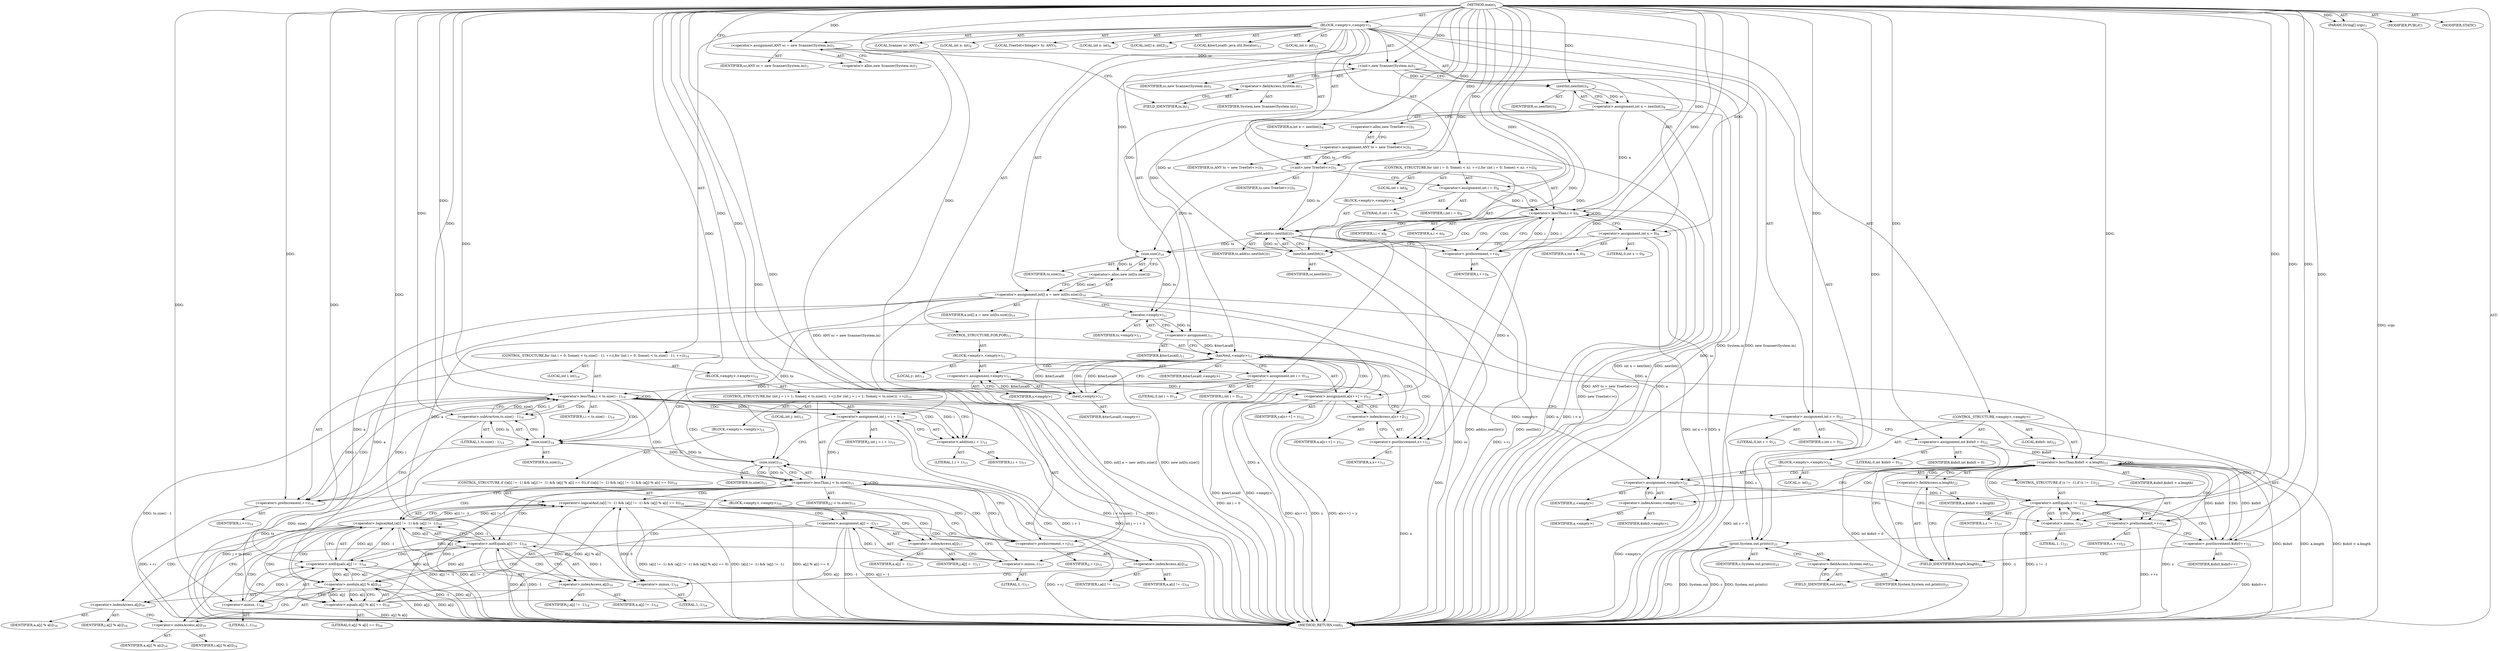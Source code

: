 digraph "main" {  
"21" [label = <(METHOD,main)<SUB>1</SUB>> ]
"22" [label = <(PARAM,String[] srgs)<SUB>1</SUB>> ]
"23" [label = <(BLOCK,&lt;empty&gt;,&lt;empty&gt;)<SUB>1</SUB>> ]
"4" [label = <(LOCAL,Scanner sc: ANY)<SUB>3</SUB>> ]
"24" [label = <(&lt;operator&gt;.assignment,ANY sc = new Scanner(System.in))<SUB>3</SUB>> ]
"25" [label = <(IDENTIFIER,sc,ANY sc = new Scanner(System.in))<SUB>3</SUB>> ]
"26" [label = <(&lt;operator&gt;.alloc,new Scanner(System.in))<SUB>3</SUB>> ]
"27" [label = <(&lt;init&gt;,new Scanner(System.in))<SUB>3</SUB>> ]
"3" [label = <(IDENTIFIER,sc,new Scanner(System.in))<SUB>3</SUB>> ]
"28" [label = <(&lt;operator&gt;.fieldAccess,System.in)<SUB>3</SUB>> ]
"29" [label = <(IDENTIFIER,System,new Scanner(System.in))<SUB>3</SUB>> ]
"30" [label = <(FIELD_IDENTIFIER,in,in)<SUB>3</SUB>> ]
"31" [label = <(LOCAL,int n: int)<SUB>4</SUB>> ]
"32" [label = <(&lt;operator&gt;.assignment,int n = nextInt())<SUB>4</SUB>> ]
"33" [label = <(IDENTIFIER,n,int n = nextInt())<SUB>4</SUB>> ]
"34" [label = <(nextInt,nextInt())<SUB>4</SUB>> ]
"35" [label = <(IDENTIFIER,sc,nextInt())<SUB>4</SUB>> ]
"6" [label = <(LOCAL,TreeSet&lt;Integer&gt; ts: ANY)<SUB>5</SUB>> ]
"36" [label = <(&lt;operator&gt;.assignment,ANY ts = new TreeSet&lt;&gt;())<SUB>5</SUB>> ]
"37" [label = <(IDENTIFIER,ts,ANY ts = new TreeSet&lt;&gt;())<SUB>5</SUB>> ]
"38" [label = <(&lt;operator&gt;.alloc,new TreeSet&lt;&gt;())<SUB>5</SUB>> ]
"39" [label = <(&lt;init&gt;,new TreeSet&lt;&gt;())<SUB>5</SUB>> ]
"5" [label = <(IDENTIFIER,ts,new TreeSet&lt;&gt;())<SUB>5</SUB>> ]
"40" [label = <(CONTROL_STRUCTURE,for (int i = 0; Some(i &lt; n); ++i),for (int i = 0; Some(i &lt; n); ++i))<SUB>6</SUB>> ]
"41" [label = <(LOCAL,int i: int)<SUB>6</SUB>> ]
"42" [label = <(&lt;operator&gt;.assignment,int i = 0)<SUB>6</SUB>> ]
"43" [label = <(IDENTIFIER,i,int i = 0)<SUB>6</SUB>> ]
"44" [label = <(LITERAL,0,int i = 0)<SUB>6</SUB>> ]
"45" [label = <(&lt;operator&gt;.lessThan,i &lt; n)<SUB>6</SUB>> ]
"46" [label = <(IDENTIFIER,i,i &lt; n)<SUB>6</SUB>> ]
"47" [label = <(IDENTIFIER,n,i &lt; n)<SUB>6</SUB>> ]
"48" [label = <(&lt;operator&gt;.preIncrement,++i)<SUB>6</SUB>> ]
"49" [label = <(IDENTIFIER,i,++i)<SUB>6</SUB>> ]
"50" [label = <(BLOCK,&lt;empty&gt;,&lt;empty&gt;)<SUB>6</SUB>> ]
"51" [label = <(add,add(sc.nextInt()))<SUB>7</SUB>> ]
"52" [label = <(IDENTIFIER,ts,add(sc.nextInt()))<SUB>7</SUB>> ]
"53" [label = <(nextInt,nextInt())<SUB>7</SUB>> ]
"54" [label = <(IDENTIFIER,sc,nextInt())<SUB>7</SUB>> ]
"55" [label = <(LOCAL,int x: int)<SUB>9</SUB>> ]
"56" [label = <(&lt;operator&gt;.assignment,int x = 0)<SUB>9</SUB>> ]
"57" [label = <(IDENTIFIER,x,int x = 0)<SUB>9</SUB>> ]
"58" [label = <(LITERAL,0,int x = 0)<SUB>9</SUB>> ]
"59" [label = <(LOCAL,int[] a: int[])<SUB>10</SUB>> ]
"60" [label = <(&lt;operator&gt;.assignment,int[] a = new int[ts.size()])<SUB>10</SUB>> ]
"61" [label = <(IDENTIFIER,a,int[] a = new int[ts.size()])<SUB>10</SUB>> ]
"62" [label = <(&lt;operator&gt;.alloc,new int[ts.size()])> ]
"63" [label = <(size,size())<SUB>10</SUB>> ]
"64" [label = <(IDENTIFIER,ts,size())<SUB>10</SUB>> ]
"65" [label = <(LOCAL,$iterLocal0: java.util.Iterator)<SUB>11</SUB>> ]
"66" [label = <(&lt;operator&gt;.assignment,)<SUB>11</SUB>> ]
"67" [label = <(IDENTIFIER,$iterLocal0,)<SUB>11</SUB>> ]
"68" [label = <(iterator,&lt;empty&gt;)<SUB>11</SUB>> ]
"69" [label = <(IDENTIFIER,ts,&lt;empty&gt;)<SUB>11</SUB>> ]
"70" [label = <(CONTROL_STRUCTURE,FOR,FOR)<SUB>11</SUB>> ]
"71" [label = <(hasNext,&lt;empty&gt;)<SUB>11</SUB>> ]
"72" [label = <(IDENTIFIER,$iterLocal0,&lt;empty&gt;)> ]
"73" [label = <(BLOCK,&lt;empty&gt;,&lt;empty&gt;)<SUB>11</SUB>> ]
"74" [label = <(LOCAL,y: int)<SUB>11</SUB>> ]
"75" [label = <(&lt;operator&gt;.assignment,&lt;empty&gt;)<SUB>11</SUB>> ]
"76" [label = <(IDENTIFIER,y,&lt;empty&gt;)> ]
"77" [label = <(next,&lt;empty&gt;)<SUB>11</SUB>> ]
"78" [label = <(IDENTIFIER,$iterLocal0,&lt;empty&gt;)> ]
"79" [label = <(&lt;operator&gt;.assignment,a[x++] = y)<SUB>12</SUB>> ]
"80" [label = <(&lt;operator&gt;.indexAccess,a[x++])<SUB>12</SUB>> ]
"81" [label = <(IDENTIFIER,a,a[x++] = y)<SUB>12</SUB>> ]
"82" [label = <(&lt;operator&gt;.postIncrement,x++)<SUB>12</SUB>> ]
"83" [label = <(IDENTIFIER,x,x++)<SUB>12</SUB>> ]
"84" [label = <(IDENTIFIER,y,a[x++] = y)<SUB>12</SUB>> ]
"85" [label = <(CONTROL_STRUCTURE,for (int i = 0; Some(i &lt; ts.size() - 1); ++i),for (int i = 0; Some(i &lt; ts.size() - 1); ++i))<SUB>14</SUB>> ]
"86" [label = <(LOCAL,int i: int)<SUB>14</SUB>> ]
"87" [label = <(&lt;operator&gt;.assignment,int i = 0)<SUB>14</SUB>> ]
"88" [label = <(IDENTIFIER,i,int i = 0)<SUB>14</SUB>> ]
"89" [label = <(LITERAL,0,int i = 0)<SUB>14</SUB>> ]
"90" [label = <(&lt;operator&gt;.lessThan,i &lt; ts.size() - 1)<SUB>14</SUB>> ]
"91" [label = <(IDENTIFIER,i,i &lt; ts.size() - 1)<SUB>14</SUB>> ]
"92" [label = <(&lt;operator&gt;.subtraction,ts.size() - 1)<SUB>14</SUB>> ]
"93" [label = <(size,size())<SUB>14</SUB>> ]
"94" [label = <(IDENTIFIER,ts,size())<SUB>14</SUB>> ]
"95" [label = <(LITERAL,1,ts.size() - 1)<SUB>14</SUB>> ]
"96" [label = <(&lt;operator&gt;.preIncrement,++i)<SUB>14</SUB>> ]
"97" [label = <(IDENTIFIER,i,++i)<SUB>14</SUB>> ]
"98" [label = <(BLOCK,&lt;empty&gt;,&lt;empty&gt;)<SUB>14</SUB>> ]
"99" [label = <(CONTROL_STRUCTURE,for (int j = i + 1; Some(j &lt; ts.size()); ++j),for (int j = i + 1; Some(j &lt; ts.size()); ++j))<SUB>15</SUB>> ]
"100" [label = <(LOCAL,int j: int)<SUB>15</SUB>> ]
"101" [label = <(&lt;operator&gt;.assignment,int j = i + 1)<SUB>15</SUB>> ]
"102" [label = <(IDENTIFIER,j,int j = i + 1)<SUB>15</SUB>> ]
"103" [label = <(&lt;operator&gt;.addition,i + 1)<SUB>15</SUB>> ]
"104" [label = <(IDENTIFIER,i,i + 1)<SUB>15</SUB>> ]
"105" [label = <(LITERAL,1,i + 1)<SUB>15</SUB>> ]
"106" [label = <(&lt;operator&gt;.lessThan,j &lt; ts.size())<SUB>15</SUB>> ]
"107" [label = <(IDENTIFIER,j,j &lt; ts.size())<SUB>15</SUB>> ]
"108" [label = <(size,size())<SUB>15</SUB>> ]
"109" [label = <(IDENTIFIER,ts,size())<SUB>15</SUB>> ]
"110" [label = <(&lt;operator&gt;.preIncrement,++j)<SUB>15</SUB>> ]
"111" [label = <(IDENTIFIER,j,++j)<SUB>15</SUB>> ]
"112" [label = <(BLOCK,&lt;empty&gt;,&lt;empty&gt;)<SUB>15</SUB>> ]
"113" [label = <(CONTROL_STRUCTURE,if ((a[i] != -1) &amp;&amp; (a[j] != -1) &amp;&amp; (a[j] % a[i] == 0)),if ((a[i] != -1) &amp;&amp; (a[j] != -1) &amp;&amp; (a[j] % a[i] == 0)))<SUB>16</SUB>> ]
"114" [label = <(&lt;operator&gt;.logicalAnd,(a[i] != -1) &amp;&amp; (a[j] != -1) &amp;&amp; (a[j] % a[i] == 0))<SUB>16</SUB>> ]
"115" [label = <(&lt;operator&gt;.logicalAnd,(a[i] != -1) &amp;&amp; (a[j] != -1))<SUB>16</SUB>> ]
"116" [label = <(&lt;operator&gt;.notEquals,a[i] != -1)<SUB>16</SUB>> ]
"117" [label = <(&lt;operator&gt;.indexAccess,a[i])<SUB>16</SUB>> ]
"118" [label = <(IDENTIFIER,a,a[i] != -1)<SUB>16</SUB>> ]
"119" [label = <(IDENTIFIER,i,a[i] != -1)<SUB>16</SUB>> ]
"120" [label = <(&lt;operator&gt;.minus,-1)<SUB>16</SUB>> ]
"121" [label = <(LITERAL,1,-1)<SUB>16</SUB>> ]
"122" [label = <(&lt;operator&gt;.notEquals,a[j] != -1)<SUB>16</SUB>> ]
"123" [label = <(&lt;operator&gt;.indexAccess,a[j])<SUB>16</SUB>> ]
"124" [label = <(IDENTIFIER,a,a[j] != -1)<SUB>16</SUB>> ]
"125" [label = <(IDENTIFIER,j,a[j] != -1)<SUB>16</SUB>> ]
"126" [label = <(&lt;operator&gt;.minus,-1)<SUB>16</SUB>> ]
"127" [label = <(LITERAL,1,-1)<SUB>16</SUB>> ]
"128" [label = <(&lt;operator&gt;.equals,a[j] % a[i] == 0)<SUB>16</SUB>> ]
"129" [label = <(&lt;operator&gt;.modulo,a[j] % a[i])<SUB>16</SUB>> ]
"130" [label = <(&lt;operator&gt;.indexAccess,a[j])<SUB>16</SUB>> ]
"131" [label = <(IDENTIFIER,a,a[j] % a[i])<SUB>16</SUB>> ]
"132" [label = <(IDENTIFIER,j,a[j] % a[i])<SUB>16</SUB>> ]
"133" [label = <(&lt;operator&gt;.indexAccess,a[i])<SUB>16</SUB>> ]
"134" [label = <(IDENTIFIER,a,a[j] % a[i])<SUB>16</SUB>> ]
"135" [label = <(IDENTIFIER,i,a[j] % a[i])<SUB>16</SUB>> ]
"136" [label = <(LITERAL,0,a[j] % a[i] == 0)<SUB>16</SUB>> ]
"137" [label = <(BLOCK,&lt;empty&gt;,&lt;empty&gt;)<SUB>16</SUB>> ]
"138" [label = <(&lt;operator&gt;.assignment,a[j] = -1)<SUB>17</SUB>> ]
"139" [label = <(&lt;operator&gt;.indexAccess,a[j])<SUB>17</SUB>> ]
"140" [label = <(IDENTIFIER,a,a[j] = -1)<SUB>17</SUB>> ]
"141" [label = <(IDENTIFIER,j,a[j] = -1)<SUB>17</SUB>> ]
"142" [label = <(&lt;operator&gt;.minus,-1)<SUB>17</SUB>> ]
"143" [label = <(LITERAL,1,-1)<SUB>17</SUB>> ]
"144" [label = <(LOCAL,int c: int)<SUB>21</SUB>> ]
"145" [label = <(&lt;operator&gt;.assignment,int c = 0)<SUB>21</SUB>> ]
"146" [label = <(IDENTIFIER,c,int c = 0)<SUB>21</SUB>> ]
"147" [label = <(LITERAL,0,int c = 0)<SUB>21</SUB>> ]
"148" [label = <(CONTROL_STRUCTURE,&lt;empty&gt;,&lt;empty&gt;)> ]
"149" [label = <(LOCAL,$idx0: int)<SUB>22</SUB>> ]
"150" [label = <(&lt;operator&gt;.assignment,int $idx0 = 0)<SUB>22</SUB>> ]
"151" [label = <(IDENTIFIER,$idx0,int $idx0 = 0)> ]
"152" [label = <(LITERAL,0,int $idx0 = 0)<SUB>22</SUB>> ]
"153" [label = <(&lt;operator&gt;.lessThan,$idx0 &lt; a.length)<SUB>22</SUB>> ]
"154" [label = <(IDENTIFIER,$idx0,$idx0 &lt; a.length)> ]
"155" [label = <(&lt;operator&gt;.fieldAccess,a.length)<SUB>22</SUB>> ]
"156" [label = <(IDENTIFIER,a,$idx0 &lt; a.length)> ]
"157" [label = <(FIELD_IDENTIFIER,length,length)<SUB>22</SUB>> ]
"158" [label = <(&lt;operator&gt;.postIncrement,$idx0++)<SUB>22</SUB>> ]
"159" [label = <(IDENTIFIER,$idx0,$idx0++)> ]
"160" [label = <(BLOCK,&lt;empty&gt;,&lt;empty&gt;)<SUB>22</SUB>> ]
"161" [label = <(LOCAL,z: int)<SUB>22</SUB>> ]
"162" [label = <(&lt;operator&gt;.assignment,&lt;empty&gt;)<SUB>22</SUB>> ]
"163" [label = <(IDENTIFIER,z,&lt;empty&gt;)> ]
"164" [label = <(&lt;operator&gt;.indexAccess,&lt;empty&gt;)<SUB>22</SUB>> ]
"165" [label = <(IDENTIFIER,a,&lt;empty&gt;)> ]
"166" [label = <(IDENTIFIER,$idx0,&lt;empty&gt;)> ]
"167" [label = <(CONTROL_STRUCTURE,if (z != -1),if (z != -1))<SUB>23</SUB>> ]
"168" [label = <(&lt;operator&gt;.notEquals,z != -1)<SUB>23</SUB>> ]
"169" [label = <(IDENTIFIER,z,z != -1)<SUB>23</SUB>> ]
"170" [label = <(&lt;operator&gt;.minus,-1)<SUB>23</SUB>> ]
"171" [label = <(LITERAL,1,-1)<SUB>23</SUB>> ]
"172" [label = <(&lt;operator&gt;.preIncrement,++c)<SUB>23</SUB>> ]
"173" [label = <(IDENTIFIER,c,++c)<SUB>23</SUB>> ]
"174" [label = <(print,System.out.print(c))<SUB>25</SUB>> ]
"175" [label = <(&lt;operator&gt;.fieldAccess,System.out)<SUB>25</SUB>> ]
"176" [label = <(IDENTIFIER,System,System.out.print(c))<SUB>25</SUB>> ]
"177" [label = <(FIELD_IDENTIFIER,out,out)<SUB>25</SUB>> ]
"178" [label = <(IDENTIFIER,c,System.out.print(c))<SUB>25</SUB>> ]
"179" [label = <(MODIFIER,PUBLIC)> ]
"180" [label = <(MODIFIER,STATIC)> ]
"181" [label = <(METHOD_RETURN,void)<SUB>1</SUB>> ]
  "21" -> "22"  [ label = "AST: "] 
  "21" -> "23"  [ label = "AST: "] 
  "21" -> "179"  [ label = "AST: "] 
  "21" -> "180"  [ label = "AST: "] 
  "21" -> "181"  [ label = "AST: "] 
  "23" -> "4"  [ label = "AST: "] 
  "23" -> "24"  [ label = "AST: "] 
  "23" -> "27"  [ label = "AST: "] 
  "23" -> "31"  [ label = "AST: "] 
  "23" -> "32"  [ label = "AST: "] 
  "23" -> "6"  [ label = "AST: "] 
  "23" -> "36"  [ label = "AST: "] 
  "23" -> "39"  [ label = "AST: "] 
  "23" -> "40"  [ label = "AST: "] 
  "23" -> "55"  [ label = "AST: "] 
  "23" -> "56"  [ label = "AST: "] 
  "23" -> "59"  [ label = "AST: "] 
  "23" -> "60"  [ label = "AST: "] 
  "23" -> "65"  [ label = "AST: "] 
  "23" -> "66"  [ label = "AST: "] 
  "23" -> "70"  [ label = "AST: "] 
  "23" -> "85"  [ label = "AST: "] 
  "23" -> "144"  [ label = "AST: "] 
  "23" -> "145"  [ label = "AST: "] 
  "23" -> "148"  [ label = "AST: "] 
  "23" -> "174"  [ label = "AST: "] 
  "24" -> "25"  [ label = "AST: "] 
  "24" -> "26"  [ label = "AST: "] 
  "27" -> "3"  [ label = "AST: "] 
  "27" -> "28"  [ label = "AST: "] 
  "28" -> "29"  [ label = "AST: "] 
  "28" -> "30"  [ label = "AST: "] 
  "32" -> "33"  [ label = "AST: "] 
  "32" -> "34"  [ label = "AST: "] 
  "34" -> "35"  [ label = "AST: "] 
  "36" -> "37"  [ label = "AST: "] 
  "36" -> "38"  [ label = "AST: "] 
  "39" -> "5"  [ label = "AST: "] 
  "40" -> "41"  [ label = "AST: "] 
  "40" -> "42"  [ label = "AST: "] 
  "40" -> "45"  [ label = "AST: "] 
  "40" -> "48"  [ label = "AST: "] 
  "40" -> "50"  [ label = "AST: "] 
  "42" -> "43"  [ label = "AST: "] 
  "42" -> "44"  [ label = "AST: "] 
  "45" -> "46"  [ label = "AST: "] 
  "45" -> "47"  [ label = "AST: "] 
  "48" -> "49"  [ label = "AST: "] 
  "50" -> "51"  [ label = "AST: "] 
  "51" -> "52"  [ label = "AST: "] 
  "51" -> "53"  [ label = "AST: "] 
  "53" -> "54"  [ label = "AST: "] 
  "56" -> "57"  [ label = "AST: "] 
  "56" -> "58"  [ label = "AST: "] 
  "60" -> "61"  [ label = "AST: "] 
  "60" -> "62"  [ label = "AST: "] 
  "62" -> "63"  [ label = "AST: "] 
  "63" -> "64"  [ label = "AST: "] 
  "66" -> "67"  [ label = "AST: "] 
  "66" -> "68"  [ label = "AST: "] 
  "68" -> "69"  [ label = "AST: "] 
  "70" -> "71"  [ label = "AST: "] 
  "70" -> "73"  [ label = "AST: "] 
  "71" -> "72"  [ label = "AST: "] 
  "73" -> "74"  [ label = "AST: "] 
  "73" -> "75"  [ label = "AST: "] 
  "73" -> "79"  [ label = "AST: "] 
  "75" -> "76"  [ label = "AST: "] 
  "75" -> "77"  [ label = "AST: "] 
  "77" -> "78"  [ label = "AST: "] 
  "79" -> "80"  [ label = "AST: "] 
  "79" -> "84"  [ label = "AST: "] 
  "80" -> "81"  [ label = "AST: "] 
  "80" -> "82"  [ label = "AST: "] 
  "82" -> "83"  [ label = "AST: "] 
  "85" -> "86"  [ label = "AST: "] 
  "85" -> "87"  [ label = "AST: "] 
  "85" -> "90"  [ label = "AST: "] 
  "85" -> "96"  [ label = "AST: "] 
  "85" -> "98"  [ label = "AST: "] 
  "87" -> "88"  [ label = "AST: "] 
  "87" -> "89"  [ label = "AST: "] 
  "90" -> "91"  [ label = "AST: "] 
  "90" -> "92"  [ label = "AST: "] 
  "92" -> "93"  [ label = "AST: "] 
  "92" -> "95"  [ label = "AST: "] 
  "93" -> "94"  [ label = "AST: "] 
  "96" -> "97"  [ label = "AST: "] 
  "98" -> "99"  [ label = "AST: "] 
  "99" -> "100"  [ label = "AST: "] 
  "99" -> "101"  [ label = "AST: "] 
  "99" -> "106"  [ label = "AST: "] 
  "99" -> "110"  [ label = "AST: "] 
  "99" -> "112"  [ label = "AST: "] 
  "101" -> "102"  [ label = "AST: "] 
  "101" -> "103"  [ label = "AST: "] 
  "103" -> "104"  [ label = "AST: "] 
  "103" -> "105"  [ label = "AST: "] 
  "106" -> "107"  [ label = "AST: "] 
  "106" -> "108"  [ label = "AST: "] 
  "108" -> "109"  [ label = "AST: "] 
  "110" -> "111"  [ label = "AST: "] 
  "112" -> "113"  [ label = "AST: "] 
  "113" -> "114"  [ label = "AST: "] 
  "113" -> "137"  [ label = "AST: "] 
  "114" -> "115"  [ label = "AST: "] 
  "114" -> "128"  [ label = "AST: "] 
  "115" -> "116"  [ label = "AST: "] 
  "115" -> "122"  [ label = "AST: "] 
  "116" -> "117"  [ label = "AST: "] 
  "116" -> "120"  [ label = "AST: "] 
  "117" -> "118"  [ label = "AST: "] 
  "117" -> "119"  [ label = "AST: "] 
  "120" -> "121"  [ label = "AST: "] 
  "122" -> "123"  [ label = "AST: "] 
  "122" -> "126"  [ label = "AST: "] 
  "123" -> "124"  [ label = "AST: "] 
  "123" -> "125"  [ label = "AST: "] 
  "126" -> "127"  [ label = "AST: "] 
  "128" -> "129"  [ label = "AST: "] 
  "128" -> "136"  [ label = "AST: "] 
  "129" -> "130"  [ label = "AST: "] 
  "129" -> "133"  [ label = "AST: "] 
  "130" -> "131"  [ label = "AST: "] 
  "130" -> "132"  [ label = "AST: "] 
  "133" -> "134"  [ label = "AST: "] 
  "133" -> "135"  [ label = "AST: "] 
  "137" -> "138"  [ label = "AST: "] 
  "138" -> "139"  [ label = "AST: "] 
  "138" -> "142"  [ label = "AST: "] 
  "139" -> "140"  [ label = "AST: "] 
  "139" -> "141"  [ label = "AST: "] 
  "142" -> "143"  [ label = "AST: "] 
  "145" -> "146"  [ label = "AST: "] 
  "145" -> "147"  [ label = "AST: "] 
  "148" -> "149"  [ label = "AST: "] 
  "148" -> "150"  [ label = "AST: "] 
  "148" -> "153"  [ label = "AST: "] 
  "148" -> "158"  [ label = "AST: "] 
  "148" -> "160"  [ label = "AST: "] 
  "150" -> "151"  [ label = "AST: "] 
  "150" -> "152"  [ label = "AST: "] 
  "153" -> "154"  [ label = "AST: "] 
  "153" -> "155"  [ label = "AST: "] 
  "155" -> "156"  [ label = "AST: "] 
  "155" -> "157"  [ label = "AST: "] 
  "158" -> "159"  [ label = "AST: "] 
  "160" -> "161"  [ label = "AST: "] 
  "160" -> "162"  [ label = "AST: "] 
  "160" -> "167"  [ label = "AST: "] 
  "162" -> "163"  [ label = "AST: "] 
  "162" -> "164"  [ label = "AST: "] 
  "164" -> "165"  [ label = "AST: "] 
  "164" -> "166"  [ label = "AST: "] 
  "167" -> "168"  [ label = "AST: "] 
  "167" -> "172"  [ label = "AST: "] 
  "168" -> "169"  [ label = "AST: "] 
  "168" -> "170"  [ label = "AST: "] 
  "170" -> "171"  [ label = "AST: "] 
  "172" -> "173"  [ label = "AST: "] 
  "174" -> "175"  [ label = "AST: "] 
  "174" -> "178"  [ label = "AST: "] 
  "175" -> "176"  [ label = "AST: "] 
  "175" -> "177"  [ label = "AST: "] 
  "24" -> "30"  [ label = "CFG: "] 
  "27" -> "34"  [ label = "CFG: "] 
  "32" -> "38"  [ label = "CFG: "] 
  "36" -> "39"  [ label = "CFG: "] 
  "39" -> "42"  [ label = "CFG: "] 
  "56" -> "63"  [ label = "CFG: "] 
  "60" -> "68"  [ label = "CFG: "] 
  "66" -> "71"  [ label = "CFG: "] 
  "145" -> "150"  [ label = "CFG: "] 
  "174" -> "181"  [ label = "CFG: "] 
  "26" -> "24"  [ label = "CFG: "] 
  "28" -> "27"  [ label = "CFG: "] 
  "34" -> "32"  [ label = "CFG: "] 
  "38" -> "36"  [ label = "CFG: "] 
  "42" -> "45"  [ label = "CFG: "] 
  "45" -> "53"  [ label = "CFG: "] 
  "45" -> "56"  [ label = "CFG: "] 
  "48" -> "45"  [ label = "CFG: "] 
  "62" -> "60"  [ label = "CFG: "] 
  "68" -> "66"  [ label = "CFG: "] 
  "71" -> "77"  [ label = "CFG: "] 
  "71" -> "87"  [ label = "CFG: "] 
  "87" -> "93"  [ label = "CFG: "] 
  "90" -> "103"  [ label = "CFG: "] 
  "90" -> "145"  [ label = "CFG: "] 
  "96" -> "93"  [ label = "CFG: "] 
  "150" -> "157"  [ label = "CFG: "] 
  "153" -> "164"  [ label = "CFG: "] 
  "153" -> "177"  [ label = "CFG: "] 
  "158" -> "157"  [ label = "CFG: "] 
  "175" -> "174"  [ label = "CFG: "] 
  "30" -> "28"  [ label = "CFG: "] 
  "51" -> "48"  [ label = "CFG: "] 
  "63" -> "62"  [ label = "CFG: "] 
  "75" -> "82"  [ label = "CFG: "] 
  "79" -> "71"  [ label = "CFG: "] 
  "92" -> "90"  [ label = "CFG: "] 
  "155" -> "153"  [ label = "CFG: "] 
  "162" -> "170"  [ label = "CFG: "] 
  "177" -> "175"  [ label = "CFG: "] 
  "53" -> "51"  [ label = "CFG: "] 
  "77" -> "75"  [ label = "CFG: "] 
  "80" -> "79"  [ label = "CFG: "] 
  "93" -> "92"  [ label = "CFG: "] 
  "101" -> "108"  [ label = "CFG: "] 
  "106" -> "117"  [ label = "CFG: "] 
  "106" -> "96"  [ label = "CFG: "] 
  "110" -> "108"  [ label = "CFG: "] 
  "157" -> "155"  [ label = "CFG: "] 
  "164" -> "162"  [ label = "CFG: "] 
  "168" -> "172"  [ label = "CFG: "] 
  "168" -> "158"  [ label = "CFG: "] 
  "172" -> "158"  [ label = "CFG: "] 
  "82" -> "80"  [ label = "CFG: "] 
  "103" -> "101"  [ label = "CFG: "] 
  "108" -> "106"  [ label = "CFG: "] 
  "170" -> "168"  [ label = "CFG: "] 
  "114" -> "139"  [ label = "CFG: "] 
  "114" -> "110"  [ label = "CFG: "] 
  "115" -> "114"  [ label = "CFG: "] 
  "115" -> "130"  [ label = "CFG: "] 
  "128" -> "114"  [ label = "CFG: "] 
  "138" -> "110"  [ label = "CFG: "] 
  "116" -> "115"  [ label = "CFG: "] 
  "116" -> "123"  [ label = "CFG: "] 
  "122" -> "115"  [ label = "CFG: "] 
  "129" -> "128"  [ label = "CFG: "] 
  "139" -> "142"  [ label = "CFG: "] 
  "142" -> "138"  [ label = "CFG: "] 
  "117" -> "120"  [ label = "CFG: "] 
  "120" -> "116"  [ label = "CFG: "] 
  "123" -> "126"  [ label = "CFG: "] 
  "126" -> "122"  [ label = "CFG: "] 
  "130" -> "133"  [ label = "CFG: "] 
  "133" -> "129"  [ label = "CFG: "] 
  "21" -> "26"  [ label = "CFG: "] 
  "22" -> "181"  [ label = "DDG: srgs"] 
  "24" -> "181"  [ label = "DDG: ANY sc = new Scanner(System.in)"] 
  "27" -> "181"  [ label = "DDG: System.in"] 
  "27" -> "181"  [ label = "DDG: new Scanner(System.in)"] 
  "34" -> "181"  [ label = "DDG: sc"] 
  "32" -> "181"  [ label = "DDG: nextInt()"] 
  "32" -> "181"  [ label = "DDG: int n = nextInt()"] 
  "36" -> "181"  [ label = "DDG: ANY ts = new TreeSet&lt;&gt;()"] 
  "39" -> "181"  [ label = "DDG: new TreeSet&lt;&gt;()"] 
  "45" -> "181"  [ label = "DDG: n"] 
  "45" -> "181"  [ label = "DDG: i &lt; n"] 
  "56" -> "181"  [ label = "DDG: x"] 
  "56" -> "181"  [ label = "DDG: int x = 0"] 
  "60" -> "181"  [ label = "DDG: a"] 
  "60" -> "181"  [ label = "DDG: new int[ts.size()]"] 
  "60" -> "181"  [ label = "DDG: int[] a = new int[ts.size()]"] 
  "66" -> "181"  [ label = "DDG: "] 
  "71" -> "181"  [ label = "DDG: $iterLocal0"] 
  "71" -> "181"  [ label = "DDG: &lt;empty&gt;"] 
  "87" -> "181"  [ label = "DDG: int i = 0"] 
  "90" -> "181"  [ label = "DDG: i"] 
  "93" -> "181"  [ label = "DDG: ts"] 
  "92" -> "181"  [ label = "DDG: size()"] 
  "90" -> "181"  [ label = "DDG: ts.size() - 1"] 
  "90" -> "181"  [ label = "DDG: i &lt; ts.size() - 1"] 
  "145" -> "181"  [ label = "DDG: int c = 0"] 
  "150" -> "181"  [ label = "DDG: int $idx0 = 0"] 
  "153" -> "181"  [ label = "DDG: $idx0"] 
  "153" -> "181"  [ label = "DDG: a.length"] 
  "153" -> "181"  [ label = "DDG: $idx0 &lt; a.length"] 
  "174" -> "181"  [ label = "DDG: System.out"] 
  "174" -> "181"  [ label = "DDG: c"] 
  "174" -> "181"  [ label = "DDG: System.out.print(c)"] 
  "162" -> "181"  [ label = "DDG: &lt;empty&gt;"] 
  "168" -> "181"  [ label = "DDG: z"] 
  "168" -> "181"  [ label = "DDG: -1"] 
  "168" -> "181"  [ label = "DDG: z != -1"] 
  "172" -> "181"  [ label = "DDG: ++c"] 
  "158" -> "181"  [ label = "DDG: $idx0++"] 
  "101" -> "181"  [ label = "DDG: i + 1"] 
  "101" -> "181"  [ label = "DDG: int j = i + 1"] 
  "106" -> "181"  [ label = "DDG: j"] 
  "106" -> "181"  [ label = "DDG: j &lt; ts.size()"] 
  "96" -> "181"  [ label = "DDG: ++i"] 
  "116" -> "181"  [ label = "DDG: a[i]"] 
  "116" -> "181"  [ label = "DDG: -1"] 
  "115" -> "181"  [ label = "DDG: a[i] != -1"] 
  "122" -> "181"  [ label = "DDG: a[j]"] 
  "122" -> "181"  [ label = "DDG: -1"] 
  "115" -> "181"  [ label = "DDG: a[j] != -1"] 
  "114" -> "181"  [ label = "DDG: (a[i] != -1) &amp;&amp; (a[j] != -1)"] 
  "129" -> "181"  [ label = "DDG: a[j]"] 
  "129" -> "181"  [ label = "DDG: a[i]"] 
  "128" -> "181"  [ label = "DDG: a[j] % a[i]"] 
  "114" -> "181"  [ label = "DDG: a[j] % a[i] == 0"] 
  "114" -> "181"  [ label = "DDG: (a[i] != -1) &amp;&amp; (a[j] != -1) &amp;&amp; (a[j] % a[i] == 0)"] 
  "138" -> "181"  [ label = "DDG: a[j]"] 
  "138" -> "181"  [ label = "DDG: -1"] 
  "138" -> "181"  [ label = "DDG: a[j] = -1"] 
  "110" -> "181"  [ label = "DDG: ++j"] 
  "82" -> "181"  [ label = "DDG: x"] 
  "79" -> "181"  [ label = "DDG: a[x++]"] 
  "79" -> "181"  [ label = "DDG: y"] 
  "79" -> "181"  [ label = "DDG: a[x++] = y"] 
  "53" -> "181"  [ label = "DDG: sc"] 
  "51" -> "181"  [ label = "DDG: nextInt()"] 
  "51" -> "181"  [ label = "DDG: add(sc.nextInt())"] 
  "48" -> "181"  [ label = "DDG: ++i"] 
  "21" -> "22"  [ label = "DDG: "] 
  "21" -> "24"  [ label = "DDG: "] 
  "34" -> "32"  [ label = "DDG: sc"] 
  "21" -> "36"  [ label = "DDG: "] 
  "21" -> "56"  [ label = "DDG: "] 
  "62" -> "60"  [ label = "DDG: size()"] 
  "68" -> "66"  [ label = "DDG: ts"] 
  "21" -> "145"  [ label = "DDG: "] 
  "24" -> "27"  [ label = "DDG: sc"] 
  "21" -> "27"  [ label = "DDG: "] 
  "36" -> "39"  [ label = "DDG: ts"] 
  "21" -> "39"  [ label = "DDG: "] 
  "21" -> "42"  [ label = "DDG: "] 
  "21" -> "87"  [ label = "DDG: "] 
  "21" -> "150"  [ label = "DDG: "] 
  "145" -> "174"  [ label = "DDG: c"] 
  "172" -> "174"  [ label = "DDG: c"] 
  "21" -> "174"  [ label = "DDG: "] 
  "27" -> "34"  [ label = "DDG: sc"] 
  "21" -> "34"  [ label = "DDG: "] 
  "42" -> "45"  [ label = "DDG: i"] 
  "48" -> "45"  [ label = "DDG: i"] 
  "21" -> "45"  [ label = "DDG: "] 
  "32" -> "45"  [ label = "DDG: n"] 
  "45" -> "48"  [ label = "DDG: i"] 
  "21" -> "48"  [ label = "DDG: "] 
  "63" -> "62"  [ label = "DDG: ts"] 
  "63" -> "68"  [ label = "DDG: ts"] 
  "21" -> "68"  [ label = "DDG: "] 
  "66" -> "71"  [ label = "DDG: $iterLocal0"] 
  "77" -> "71"  [ label = "DDG: $iterLocal0"] 
  "21" -> "71"  [ label = "DDG: "] 
  "77" -> "75"  [ label = "DDG: $iterLocal0"] 
  "75" -> "79"  [ label = "DDG: y"] 
  "21" -> "79"  [ label = "DDG: "] 
  "87" -> "90"  [ label = "DDG: i"] 
  "96" -> "90"  [ label = "DDG: i"] 
  "21" -> "90"  [ label = "DDG: "] 
  "92" -> "90"  [ label = "DDG: size()"] 
  "92" -> "90"  [ label = "DDG: 1"] 
  "21" -> "96"  [ label = "DDG: "] 
  "90" -> "96"  [ label = "DDG: i"] 
  "150" -> "153"  [ label = "DDG: $idx0"] 
  "158" -> "153"  [ label = "DDG: $idx0"] 
  "21" -> "153"  [ label = "DDG: "] 
  "60" -> "153"  [ label = "DDG: a"] 
  "153" -> "158"  [ label = "DDG: $idx0"] 
  "21" -> "158"  [ label = "DDG: "] 
  "60" -> "162"  [ label = "DDG: a"] 
  "71" -> "162"  [ label = "DDG: &lt;empty&gt;"] 
  "39" -> "51"  [ label = "DDG: ts"] 
  "21" -> "51"  [ label = "DDG: "] 
  "53" -> "51"  [ label = "DDG: sc"] 
  "39" -> "63"  [ label = "DDG: ts"] 
  "51" -> "63"  [ label = "DDG: ts"] 
  "21" -> "63"  [ label = "DDG: "] 
  "93" -> "92"  [ label = "DDG: ts"] 
  "21" -> "92"  [ label = "DDG: "] 
  "90" -> "101"  [ label = "DDG: i"] 
  "21" -> "101"  [ label = "DDG: "] 
  "34" -> "53"  [ label = "DDG: sc"] 
  "21" -> "53"  [ label = "DDG: "] 
  "71" -> "77"  [ label = "DDG: $iterLocal0"] 
  "21" -> "77"  [ label = "DDG: "] 
  "68" -> "93"  [ label = "DDG: ts"] 
  "108" -> "93"  [ label = "DDG: ts"] 
  "21" -> "93"  [ label = "DDG: "] 
  "101" -> "106"  [ label = "DDG: j"] 
  "110" -> "106"  [ label = "DDG: j"] 
  "21" -> "106"  [ label = "DDG: "] 
  "108" -> "106"  [ label = "DDG: ts"] 
  "106" -> "110"  [ label = "DDG: j"] 
  "21" -> "110"  [ label = "DDG: "] 
  "162" -> "168"  [ label = "DDG: z"] 
  "21" -> "168"  [ label = "DDG: "] 
  "170" -> "168"  [ label = "DDG: 1"] 
  "145" -> "172"  [ label = "DDG: c"] 
  "21" -> "172"  [ label = "DDG: "] 
  "56" -> "82"  [ label = "DDG: x"] 
  "21" -> "82"  [ label = "DDG: "] 
  "90" -> "103"  [ label = "DDG: i"] 
  "21" -> "103"  [ label = "DDG: "] 
  "93" -> "108"  [ label = "DDG: ts"] 
  "21" -> "108"  [ label = "DDG: "] 
  "21" -> "170"  [ label = "DDG: "] 
  "115" -> "114"  [ label = "DDG: a[i] != -1"] 
  "115" -> "114"  [ label = "DDG: a[j] != -1"] 
  "128" -> "114"  [ label = "DDG: a[j] % a[i]"] 
  "128" -> "114"  [ label = "DDG: 0"] 
  "142" -> "138"  [ label = "DDG: 1"] 
  "116" -> "115"  [ label = "DDG: a[i]"] 
  "116" -> "115"  [ label = "DDG: -1"] 
  "122" -> "115"  [ label = "DDG: a[j]"] 
  "122" -> "115"  [ label = "DDG: -1"] 
  "129" -> "128"  [ label = "DDG: a[j]"] 
  "129" -> "128"  [ label = "DDG: a[i]"] 
  "21" -> "128"  [ label = "DDG: "] 
  "60" -> "116"  [ label = "DDG: a"] 
  "129" -> "116"  [ label = "DDG: a[i]"] 
  "120" -> "116"  [ label = "DDG: 1"] 
  "60" -> "122"  [ label = "DDG: a"] 
  "129" -> "122"  [ label = "DDG: a[j]"] 
  "138" -> "122"  [ label = "DDG: a[j]"] 
  "126" -> "122"  [ label = "DDG: 1"] 
  "60" -> "129"  [ label = "DDG: a"] 
  "122" -> "129"  [ label = "DDG: a[j]"] 
  "138" -> "129"  [ label = "DDG: a[j]"] 
  "116" -> "129"  [ label = "DDG: a[i]"] 
  "21" -> "142"  [ label = "DDG: "] 
  "21" -> "120"  [ label = "DDG: "] 
  "21" -> "126"  [ label = "DDG: "] 
  "45" -> "48"  [ label = "CDG: "] 
  "45" -> "51"  [ label = "CDG: "] 
  "45" -> "45"  [ label = "CDG: "] 
  "45" -> "53"  [ label = "CDG: "] 
  "71" -> "77"  [ label = "CDG: "] 
  "71" -> "75"  [ label = "CDG: "] 
  "71" -> "82"  [ label = "CDG: "] 
  "71" -> "79"  [ label = "CDG: "] 
  "71" -> "80"  [ label = "CDG: "] 
  "71" -> "71"  [ label = "CDG: "] 
  "90" -> "96"  [ label = "CDG: "] 
  "90" -> "103"  [ label = "CDG: "] 
  "90" -> "92"  [ label = "CDG: "] 
  "90" -> "106"  [ label = "CDG: "] 
  "90" -> "93"  [ label = "CDG: "] 
  "90" -> "101"  [ label = "CDG: "] 
  "90" -> "90"  [ label = "CDG: "] 
  "90" -> "108"  [ label = "CDG: "] 
  "153" -> "162"  [ label = "CDG: "] 
  "153" -> "153"  [ label = "CDG: "] 
  "153" -> "168"  [ label = "CDG: "] 
  "153" -> "170"  [ label = "CDG: "] 
  "153" -> "157"  [ label = "CDG: "] 
  "153" -> "164"  [ label = "CDG: "] 
  "153" -> "155"  [ label = "CDG: "] 
  "153" -> "158"  [ label = "CDG: "] 
  "106" -> "115"  [ label = "CDG: "] 
  "106" -> "120"  [ label = "CDG: "] 
  "106" -> "116"  [ label = "CDG: "] 
  "106" -> "114"  [ label = "CDG: "] 
  "106" -> "106"  [ label = "CDG: "] 
  "106" -> "110"  [ label = "CDG: "] 
  "106" -> "117"  [ label = "CDG: "] 
  "106" -> "108"  [ label = "CDG: "] 
  "168" -> "172"  [ label = "CDG: "] 
  "114" -> "142"  [ label = "CDG: "] 
  "114" -> "138"  [ label = "CDG: "] 
  "114" -> "139"  [ label = "CDG: "] 
  "115" -> "128"  [ label = "CDG: "] 
  "115" -> "129"  [ label = "CDG: "] 
  "115" -> "130"  [ label = "CDG: "] 
  "115" -> "133"  [ label = "CDG: "] 
  "116" -> "122"  [ label = "CDG: "] 
  "116" -> "123"  [ label = "CDG: "] 
  "116" -> "126"  [ label = "CDG: "] 
}
